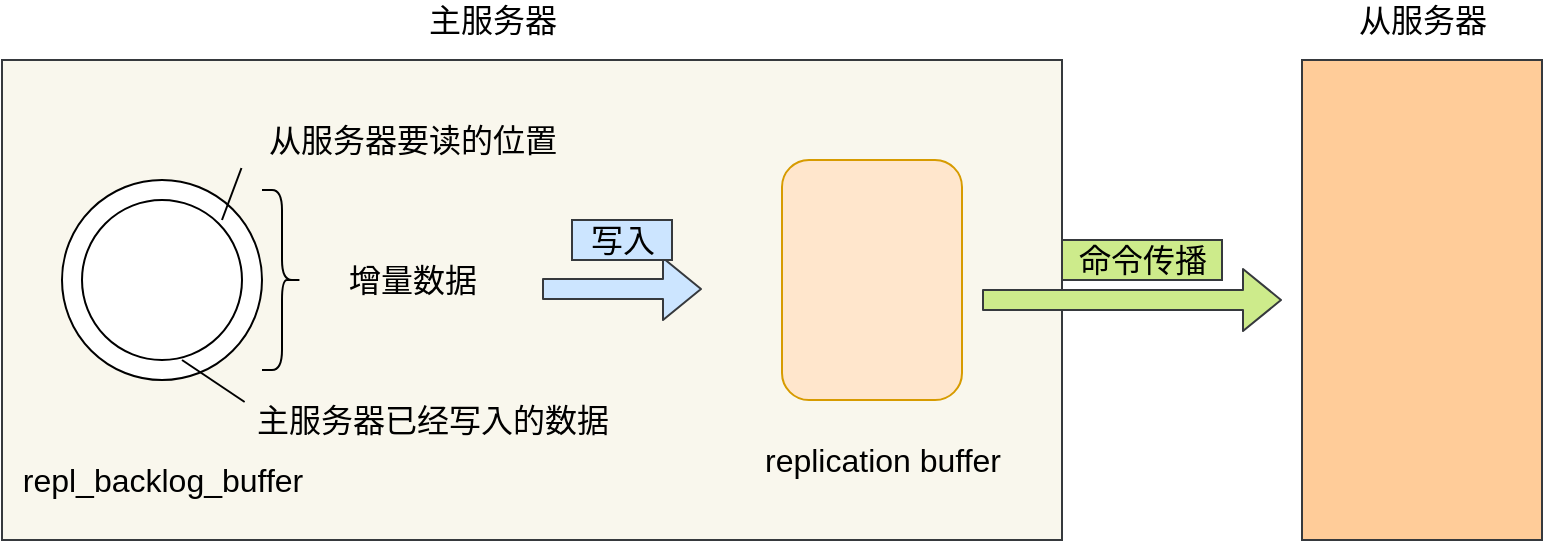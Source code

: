 <mxfile version="14.6.11" type="github">
  <diagram id="SDKuaxGCAH0535EP1mbP" name="第 1 页">
    <mxGraphModel dx="946" dy="558" grid="1" gridSize="10" guides="1" tooltips="1" connect="1" arrows="1" fold="1" page="1" pageScale="1" pageWidth="827" pageHeight="1169" math="0" shadow="0">
      <root>
        <mxCell id="0" />
        <mxCell id="1" parent="0" />
        <mxCell id="BmTvR8FjTTxFTOUG5frN-18" value="" style="rounded=0;whiteSpace=wrap;html=1;fontSize=16;fillColor=#f9f7ed;strokeColor=#36393d;" vertex="1" parent="1">
          <mxGeometry x="150" y="140" width="530" height="240" as="geometry" />
        </mxCell>
        <mxCell id="BmTvR8FjTTxFTOUG5frN-2" value="" style="ellipse;whiteSpace=wrap;html=1;aspect=fixed;fontSize=16;" vertex="1" parent="1">
          <mxGeometry x="180" y="200" width="100" height="100" as="geometry" />
        </mxCell>
        <mxCell id="BmTvR8FjTTxFTOUG5frN-1" value="" style="ellipse;whiteSpace=wrap;html=1;aspect=fixed;fontSize=16;" vertex="1" parent="1">
          <mxGeometry x="190" y="210" width="80" height="80" as="geometry" />
        </mxCell>
        <mxCell id="BmTvR8FjTTxFTOUG5frN-3" value="" style="endArrow=none;html=1;entryX=-0.033;entryY=1.2;entryDx=0;entryDy=0;entryPerimeter=0;fontSize=16;" edge="1" parent="1" target="BmTvR8FjTTxFTOUG5frN-4">
          <mxGeometry width="50" height="50" relative="1" as="geometry">
            <mxPoint x="260" y="220" as="sourcePoint" />
            <mxPoint x="280" y="210" as="targetPoint" />
          </mxGeometry>
        </mxCell>
        <mxCell id="BmTvR8FjTTxFTOUG5frN-4" value="从服务器要读的位置" style="text;html=1;align=center;verticalAlign=middle;resizable=0;points=[];autosize=1;strokeColor=none;fontSize=16;" vertex="1" parent="1">
          <mxGeometry x="275" y="170" width="160" height="20" as="geometry" />
        </mxCell>
        <mxCell id="BmTvR8FjTTxFTOUG5frN-5" value="" style="endArrow=none;html=1;entryX=0.007;entryY=0.05;entryDx=0;entryDy=0;entryPerimeter=0;fontSize=16;" edge="1" parent="1" target="BmTvR8FjTTxFTOUG5frN-6">
          <mxGeometry width="50" height="50" relative="1" as="geometry">
            <mxPoint x="240" y="290" as="sourcePoint" />
            <mxPoint x="260" y="300" as="targetPoint" />
          </mxGeometry>
        </mxCell>
        <mxCell id="BmTvR8FjTTxFTOUG5frN-6" value="主服务器已经写入的数据" style="text;html=1;align=center;verticalAlign=middle;resizable=0;points=[];autosize=1;strokeColor=none;fontSize=16;" vertex="1" parent="1">
          <mxGeometry x="270" y="310" width="190" height="20" as="geometry" />
        </mxCell>
        <mxCell id="BmTvR8FjTTxFTOUG5frN-9" value="" style="shape=curlyBracket;whiteSpace=wrap;html=1;rounded=1;flipH=1;fontSize=16;" vertex="1" parent="1">
          <mxGeometry x="280" y="205" width="20" height="90" as="geometry" />
        </mxCell>
        <mxCell id="BmTvR8FjTTxFTOUG5frN-10" value="增量数据" style="text;html=1;align=center;verticalAlign=middle;resizable=0;points=[];autosize=1;strokeColor=none;fontSize=16;" vertex="1" parent="1">
          <mxGeometry x="315" y="240" width="80" height="20" as="geometry" />
        </mxCell>
        <mxCell id="BmTvR8FjTTxFTOUG5frN-11" value="" style="rounded=1;whiteSpace=wrap;html=1;fontSize=16;fillColor=#ffe6cc;strokeColor=#d79b00;" vertex="1" parent="1">
          <mxGeometry x="540" y="190" width="90" height="120" as="geometry" />
        </mxCell>
        <mxCell id="BmTvR8FjTTxFTOUG5frN-12" value="" style="shape=flexArrow;endArrow=classic;html=1;fontSize=16;fillColor=#cce5ff;strokeColor=#36393d;" edge="1" parent="1">
          <mxGeometry width="50" height="50" relative="1" as="geometry">
            <mxPoint x="420" y="254.5" as="sourcePoint" />
            <mxPoint x="500" y="254.5" as="targetPoint" />
          </mxGeometry>
        </mxCell>
        <mxCell id="BmTvR8FjTTxFTOUG5frN-13" value="写入" style="text;html=1;align=center;verticalAlign=middle;resizable=0;points=[];autosize=1;strokeColor=#36393d;fontSize=16;fillColor=#cce5ff;" vertex="1" parent="1">
          <mxGeometry x="435" y="220" width="50" height="20" as="geometry" />
        </mxCell>
        <mxCell id="BmTvR8FjTTxFTOUG5frN-16" value="repl_backlog_buffer" style="text;html=1;align=center;verticalAlign=middle;resizable=0;points=[];autosize=1;strokeColor=none;fontSize=16;" vertex="1" parent="1">
          <mxGeometry x="150" y="340" width="160" height="20" as="geometry" />
        </mxCell>
        <mxCell id="BmTvR8FjTTxFTOUG5frN-17" value="replication buffer" style="text;html=1;align=center;verticalAlign=middle;resizable=0;points=[];autosize=1;strokeColor=none;fontSize=16;" vertex="1" parent="1">
          <mxGeometry x="525" y="330" width="130" height="20" as="geometry" />
        </mxCell>
        <mxCell id="BmTvR8FjTTxFTOUG5frN-19" value="主服务器" style="text;html=1;align=center;verticalAlign=middle;resizable=0;points=[];autosize=1;strokeColor=none;fontSize=16;" vertex="1" parent="1">
          <mxGeometry x="355" y="110" width="80" height="20" as="geometry" />
        </mxCell>
        <mxCell id="BmTvR8FjTTxFTOUG5frN-20" value="" style="rounded=0;whiteSpace=wrap;html=1;fontSize=16;fillColor=#ffcc99;strokeColor=#36393d;" vertex="1" parent="1">
          <mxGeometry x="800" y="140" width="120" height="240" as="geometry" />
        </mxCell>
        <mxCell id="BmTvR8FjTTxFTOUG5frN-21" value="" style="shape=flexArrow;endArrow=classic;html=1;fontSize=16;fillColor=#cdeb8b;strokeColor=#36393d;" edge="1" parent="1">
          <mxGeometry width="50" height="50" relative="1" as="geometry">
            <mxPoint x="640" y="260" as="sourcePoint" />
            <mxPoint x="790" y="260" as="targetPoint" />
          </mxGeometry>
        </mxCell>
        <mxCell id="BmTvR8FjTTxFTOUG5frN-22" value="命令传播" style="text;html=1;align=center;verticalAlign=middle;resizable=0;points=[];autosize=1;strokeColor=#36393d;fontSize=16;fillColor=#cdeb8b;" vertex="1" parent="1">
          <mxGeometry x="680" y="230" width="80" height="20" as="geometry" />
        </mxCell>
        <mxCell id="BmTvR8FjTTxFTOUG5frN-23" value="从服务器" style="text;html=1;align=center;verticalAlign=middle;resizable=0;points=[];autosize=1;strokeColor=none;fontSize=16;" vertex="1" parent="1">
          <mxGeometry x="820" y="110" width="80" height="20" as="geometry" />
        </mxCell>
      </root>
    </mxGraphModel>
  </diagram>
</mxfile>
